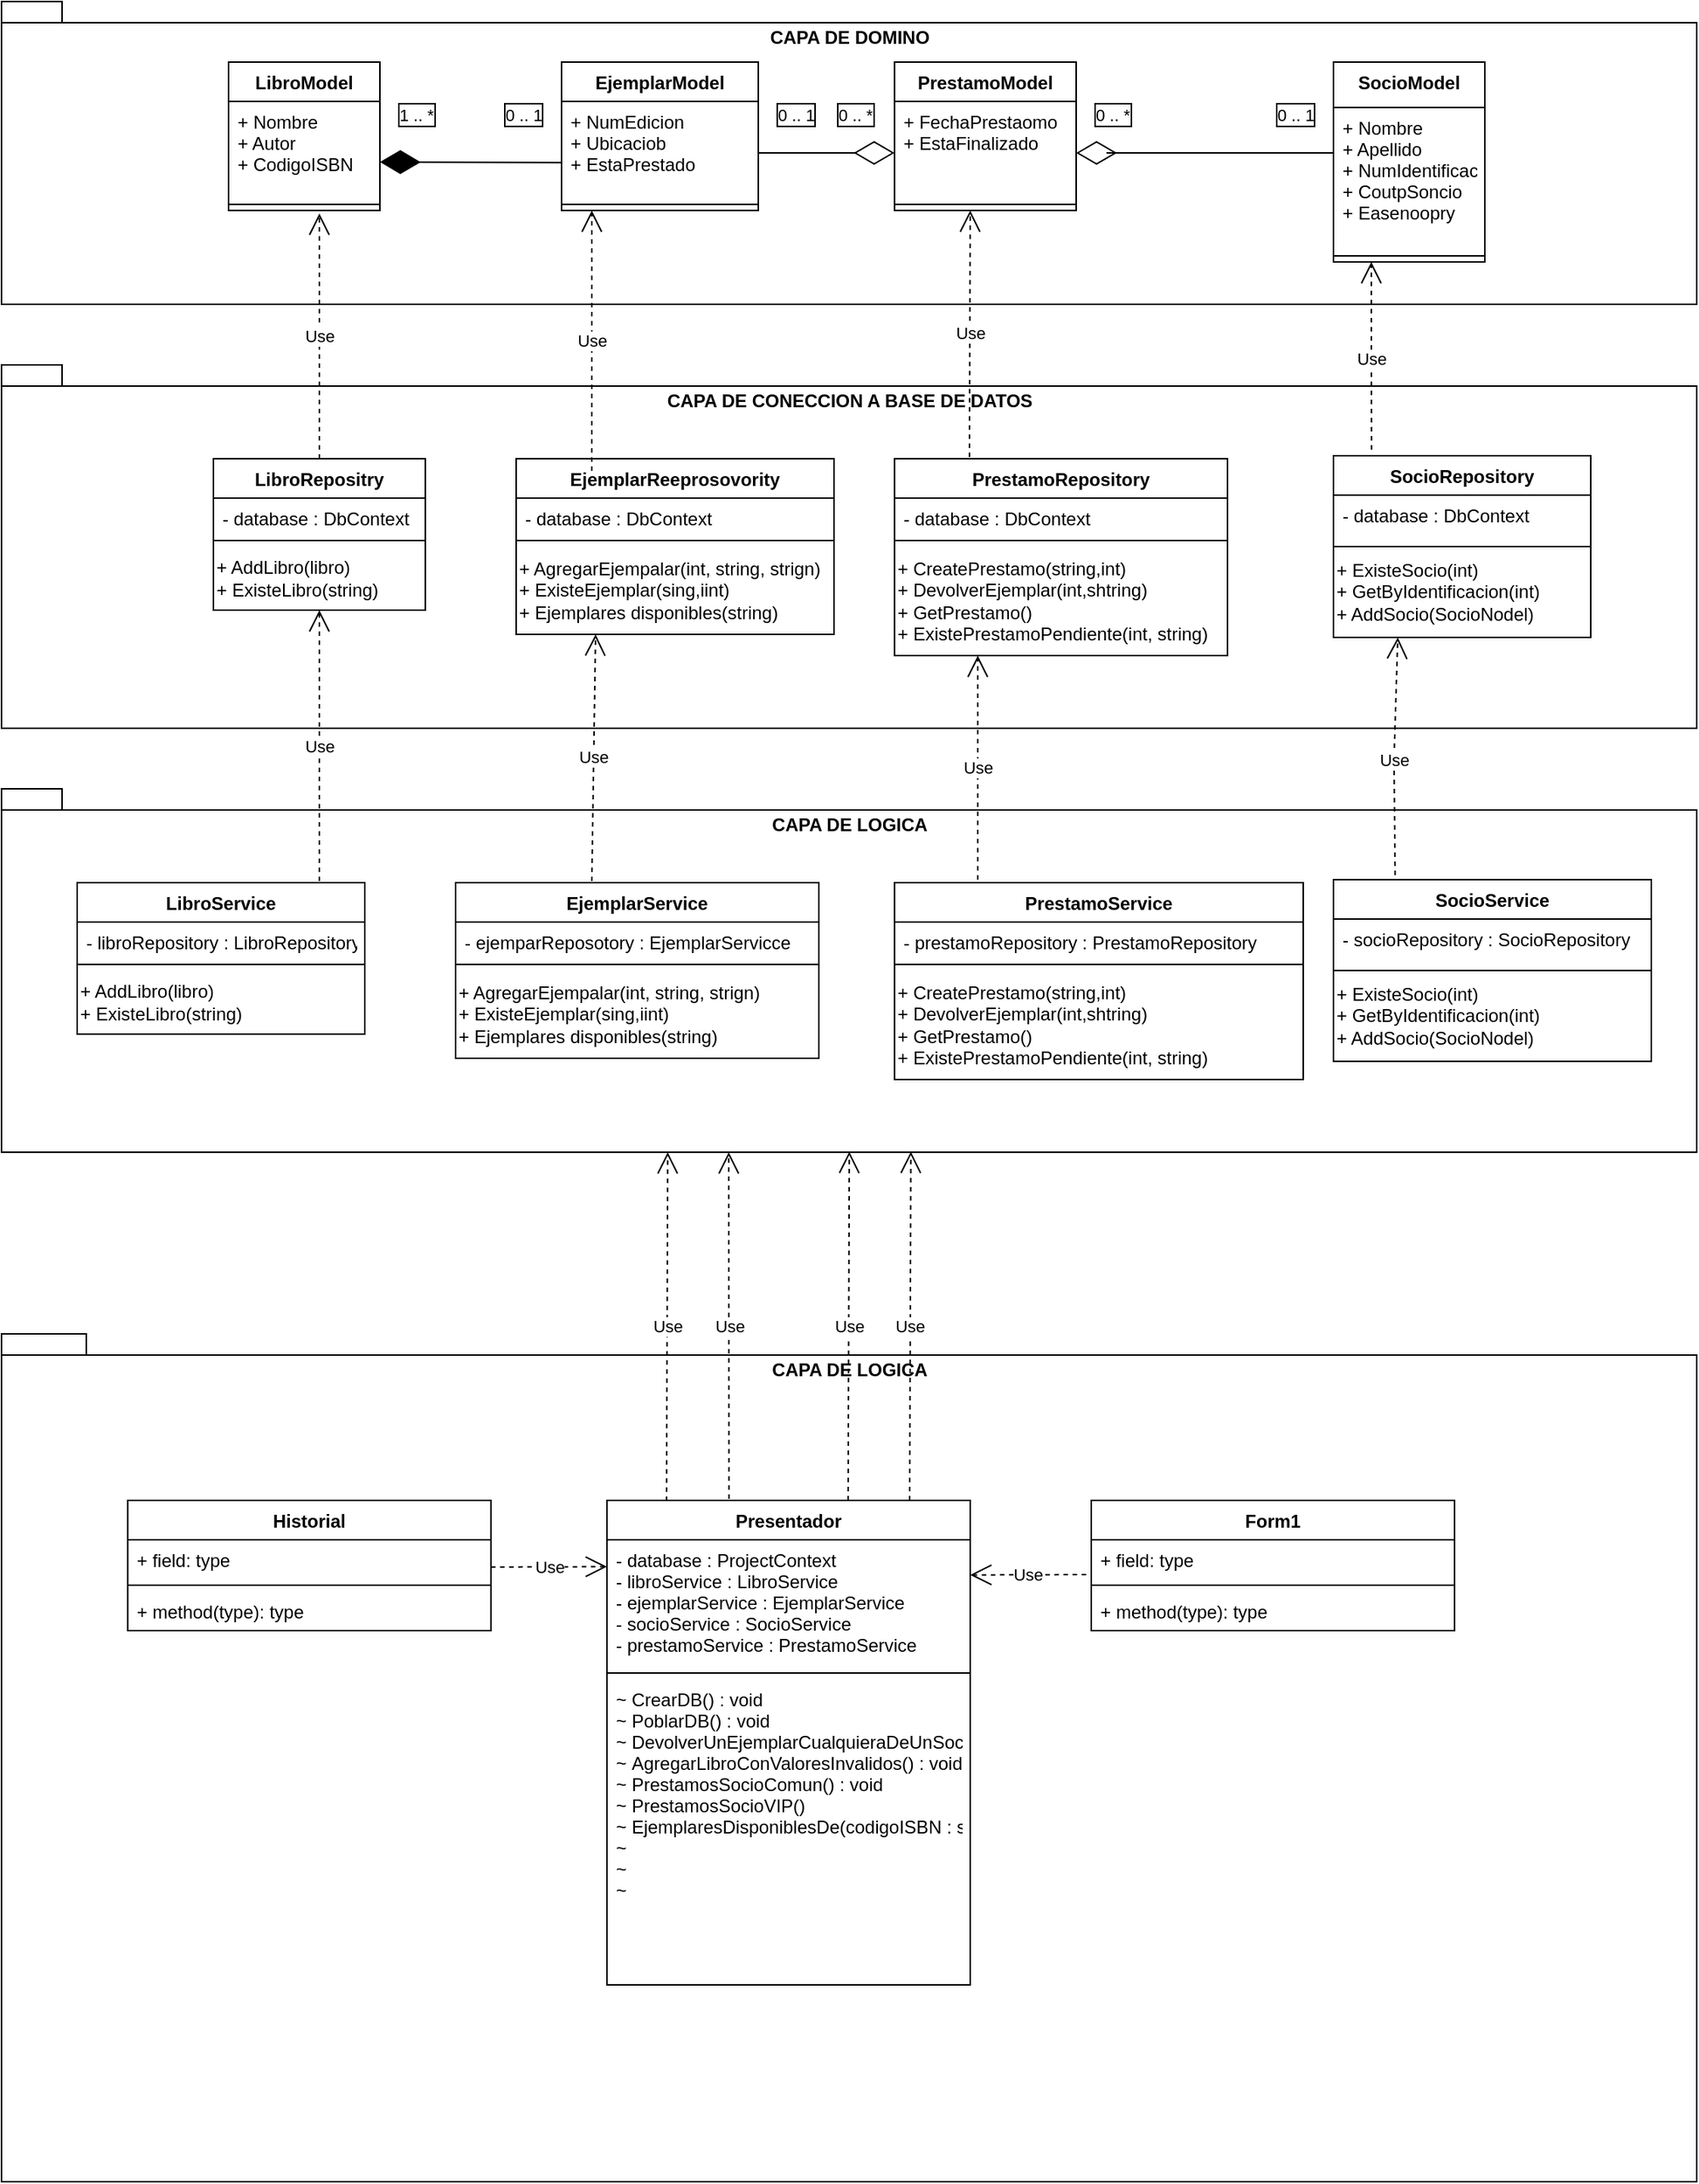<mxfile version="20.1.1" type="github"><diagram id="4MBhD8-7CLioCw5Sy-SI" name="Page-1"><mxGraphModel dx="1870" dy="675" grid="1" gridSize="10" guides="1" tooltips="1" connect="1" arrows="1" fold="1" page="1" pageScale="1" pageWidth="827" pageHeight="1169" math="0" shadow="0"><root><mxCell id="0"/><mxCell id="1" parent="0"/><mxCell id="2FC1ufxekYEBjPLhtF5f-108" value="CAPA DE LOGICA" style="shape=folder;fontStyle=1;spacingTop=10;tabWidth=40;tabHeight=14;tabPosition=left;html=1;strokeColor=default;fillColor=default;verticalAlign=top;" vertex="1" parent="1"><mxGeometry x="-520" y="920" width="1120" height="560" as="geometry"/></mxCell><mxCell id="2FC1ufxekYEBjPLhtF5f-78" value="CAPA DE CONECCION A BASE DE DATOS" style="shape=folder;fontStyle=1;spacingTop=10;tabWidth=40;tabHeight=14;tabPosition=left;html=1;strokeColor=default;fillColor=default;verticalAlign=top;" vertex="1" parent="1"><mxGeometry x="-520" y="280" width="1120" height="240" as="geometry"/></mxCell><mxCell id="2FC1ufxekYEBjPLhtF5f-77" value="CAPA DE DOMINO" style="shape=folder;fontStyle=1;spacingTop=10;tabWidth=40;tabHeight=14;tabPosition=left;html=1;strokeColor=default;fillColor=default;verticalAlign=top;" vertex="1" parent="1"><mxGeometry x="-520" y="40" width="1120" height="200" as="geometry"/></mxCell><mxCell id="2FC1ufxekYEBjPLhtF5f-76" value="CAPA DE LOGICA" style="shape=folder;fontStyle=1;spacingTop=10;tabWidth=40;tabHeight=14;tabPosition=left;html=1;strokeColor=default;fillColor=default;verticalAlign=top;" vertex="1" parent="1"><mxGeometry x="-520" y="560" width="1120" height="240" as="geometry"/></mxCell><mxCell id="8GDeiO6cNgvrfYdbUPF--6" value="LibroModel" style="swimlane;fontStyle=1;align=center;verticalAlign=top;childLayout=stackLayout;horizontal=1;startSize=26;horizontalStack=0;resizeParent=1;resizeParentMax=0;resizeLast=0;collapsible=1;marginBottom=0;" parent="1" vertex="1"><mxGeometry x="-370" y="80" width="100" height="98" as="geometry"/></mxCell><mxCell id="8GDeiO6cNgvrfYdbUPF--7" value="+ Nombre&#10;+ Autor&#10;+ CodigoISBN&#10;&#10;" style="text;strokeColor=none;fillColor=none;align=left;verticalAlign=top;spacingLeft=4;spacingRight=4;overflow=hidden;rotatable=0;points=[[0,0.5],[1,0.5]];portConstraint=eastwest;" parent="8GDeiO6cNgvrfYdbUPF--6" vertex="1"><mxGeometry y="26" width="100" height="64" as="geometry"/></mxCell><mxCell id="8GDeiO6cNgvrfYdbUPF--8" value="" style="line;strokeWidth=1;fillColor=none;align=left;verticalAlign=middle;spacingTop=-1;spacingLeft=3;spacingRight=3;rotatable=0;labelPosition=right;points=[];portConstraint=eastwest;" parent="8GDeiO6cNgvrfYdbUPF--6" vertex="1"><mxGeometry y="90" width="100" height="8" as="geometry"/></mxCell><mxCell id="7EzZ68nywVVAHR82G-X7-1" value="EjemplarModel" style="swimlane;fontStyle=1;align=center;verticalAlign=top;childLayout=stackLayout;horizontal=1;startSize=26;horizontalStack=0;resizeParent=1;resizeParentMax=0;resizeLast=0;collapsible=1;marginBottom=0;" parent="1" vertex="1"><mxGeometry x="-150" y="80" width="130" height="98" as="geometry"><mxRectangle x="280" y="40" width="130" height="30" as="alternateBounds"/></mxGeometry></mxCell><mxCell id="7EzZ68nywVVAHR82G-X7-2" value="+ NumEdicion&#10;+ Ubicaciob&#10;+ EstaPrestado" style="text;strokeColor=none;fillColor=none;align=left;verticalAlign=top;spacingLeft=4;spacingRight=4;overflow=hidden;rotatable=0;points=[[0,0.5],[1,0.5]];portConstraint=eastwest;" parent="7EzZ68nywVVAHR82G-X7-1" vertex="1"><mxGeometry y="26" width="130" height="64" as="geometry"/></mxCell><mxCell id="7EzZ68nywVVAHR82G-X7-3" value="" style="line;strokeWidth=1;fillColor=none;align=left;verticalAlign=middle;spacingTop=-1;spacingLeft=3;spacingRight=3;rotatable=0;labelPosition=right;points=[];portConstraint=eastwest;" parent="7EzZ68nywVVAHR82G-X7-1" vertex="1"><mxGeometry y="90" width="130" height="8" as="geometry"/></mxCell><mxCell id="2FC1ufxekYEBjPLhtF5f-1" value="PrestamoModel" style="swimlane;fontStyle=1;align=center;verticalAlign=top;childLayout=stackLayout;horizontal=1;startSize=26;horizontalStack=0;resizeParent=1;resizeParentMax=0;resizeLast=0;collapsible=1;marginBottom=0;" vertex="1" parent="1"><mxGeometry x="70" y="80" width="120" height="98" as="geometry"/></mxCell><mxCell id="2FC1ufxekYEBjPLhtF5f-2" value="+ FechaPrestaomo&#10;+ EstaFinalizado" style="text;strokeColor=none;fillColor=none;align=left;verticalAlign=top;spacingLeft=4;spacingRight=4;overflow=hidden;rotatable=0;points=[[0,0.5],[1,0.5]];portConstraint=eastwest;" vertex="1" parent="2FC1ufxekYEBjPLhtF5f-1"><mxGeometry y="26" width="120" height="64" as="geometry"/></mxCell><mxCell id="2FC1ufxekYEBjPLhtF5f-3" value="" style="line;strokeWidth=1;fillColor=none;align=left;verticalAlign=middle;spacingTop=-1;spacingLeft=3;spacingRight=3;rotatable=0;labelPosition=right;points=[];portConstraint=eastwest;" vertex="1" parent="2FC1ufxekYEBjPLhtF5f-1"><mxGeometry y="90" width="120" height="8" as="geometry"/></mxCell><mxCell id="2FC1ufxekYEBjPLhtF5f-5" value="SocioModel" style="swimlane;fontStyle=1;align=center;verticalAlign=top;childLayout=stackLayout;horizontal=1;startSize=30;horizontalStack=0;resizeParent=1;resizeParentMax=0;resizeLast=0;collapsible=1;marginBottom=0;" vertex="1" parent="1"><mxGeometry x="360" y="80" width="100" height="132" as="geometry"/></mxCell><mxCell id="2FC1ufxekYEBjPLhtF5f-6" value="+ Nombre&#10;+ Apellido&#10;+ NumIdentificacion&#10;+ CoutpSoncio&#10;+ Easenoopry" style="text;strokeColor=none;fillColor=none;align=left;verticalAlign=top;spacingLeft=4;spacingRight=4;overflow=hidden;rotatable=0;points=[[0,0.5],[1,0.5]];portConstraint=eastwest;" vertex="1" parent="2FC1ufxekYEBjPLhtF5f-5"><mxGeometry y="30" width="100" height="94" as="geometry"/></mxCell><mxCell id="2FC1ufxekYEBjPLhtF5f-7" value="" style="line;strokeWidth=1;fillColor=none;align=left;verticalAlign=middle;spacingTop=-1;spacingLeft=3;spacingRight=3;rotatable=0;labelPosition=right;points=[];portConstraint=eastwest;" vertex="1" parent="2FC1ufxekYEBjPLhtF5f-5"><mxGeometry y="124" width="100" height="8" as="geometry"/></mxCell><mxCell id="2FC1ufxekYEBjPLhtF5f-12" value="EjemplarReeprosovority" style="swimlane;fontStyle=1;align=center;verticalAlign=top;childLayout=stackLayout;horizontal=1;startSize=26;horizontalStack=0;resizeParent=1;resizeParentMax=0;resizeLast=0;collapsible=1;marginBottom=0;" vertex="1" parent="1"><mxGeometry x="-180" y="342" width="210" height="116" as="geometry"><mxRectangle x="280" y="40" width="130" height="30" as="alternateBounds"/></mxGeometry></mxCell><mxCell id="2FC1ufxekYEBjPLhtF5f-13" value="- database : DbContext" style="text;strokeColor=none;fillColor=none;align=left;verticalAlign=top;spacingLeft=4;spacingRight=4;overflow=hidden;rotatable=0;points=[[0,0.5],[1,0.5]];portConstraint=eastwest;" vertex="1" parent="2FC1ufxekYEBjPLhtF5f-12"><mxGeometry y="26" width="210" height="24" as="geometry"/></mxCell><mxCell id="2FC1ufxekYEBjPLhtF5f-14" value="" style="line;strokeWidth=1;fillColor=none;align=left;verticalAlign=middle;spacingTop=-1;spacingLeft=3;spacingRight=3;rotatable=0;labelPosition=right;points=[];portConstraint=eastwest;" vertex="1" parent="2FC1ufxekYEBjPLhtF5f-12"><mxGeometry y="50" width="210" height="8" as="geometry"/></mxCell><mxCell id="2FC1ufxekYEBjPLhtF5f-27" value="+ AgregarEjempalar(int, string, strign)&lt;br&gt;+ ExisteEjemplar(sing,iint)&lt;br&gt;+ Ejemplares disponibles(string)" style="text;html=1;strokeColor=none;fillColor=none;align=left;verticalAlign=middle;whiteSpace=wrap;rounded=0;" vertex="1" parent="2FC1ufxekYEBjPLhtF5f-12"><mxGeometry y="58" width="210" height="58" as="geometry"/></mxCell><mxCell id="2FC1ufxekYEBjPLhtF5f-15" value="PrestamoRepository" style="swimlane;fontStyle=1;align=center;verticalAlign=top;childLayout=stackLayout;horizontal=1;startSize=26;horizontalStack=0;resizeParent=1;resizeParentMax=0;resizeLast=0;collapsible=1;marginBottom=0;" vertex="1" parent="1"><mxGeometry x="70" y="342" width="220" height="130" as="geometry"/></mxCell><mxCell id="2FC1ufxekYEBjPLhtF5f-16" value="- database : DbContext" style="text;strokeColor=none;fillColor=none;align=left;verticalAlign=top;spacingLeft=4;spacingRight=4;overflow=hidden;rotatable=0;points=[[0,0.5],[1,0.5]];portConstraint=eastwest;" vertex="1" parent="2FC1ufxekYEBjPLhtF5f-15"><mxGeometry y="26" width="220" height="24" as="geometry"/></mxCell><mxCell id="2FC1ufxekYEBjPLhtF5f-17" value="" style="line;strokeWidth=1;fillColor=none;align=left;verticalAlign=middle;spacingTop=-1;spacingLeft=3;spacingRight=3;rotatable=0;labelPosition=right;points=[];portConstraint=eastwest;" vertex="1" parent="2FC1ufxekYEBjPLhtF5f-15"><mxGeometry y="50" width="220" height="8" as="geometry"/></mxCell><mxCell id="2FC1ufxekYEBjPLhtF5f-28" value="+ CreatePrestamo(string,int)&lt;br&gt;+ DevolverEjemplar(int,shtring)&lt;br&gt;+ GetPrestamo()&lt;br&gt;&lt;div style=&quot;&quot;&gt;&lt;span style=&quot;background-color: initial;&quot;&gt;+ ExistePrestamoPendiente(int, string)&lt;/span&gt;&lt;/div&gt;" style="text;html=1;strokeColor=none;fillColor=none;align=left;verticalAlign=middle;whiteSpace=wrap;rounded=0;" vertex="1" parent="2FC1ufxekYEBjPLhtF5f-15"><mxGeometry y="58" width="220" height="72" as="geometry"/></mxCell><mxCell id="2FC1ufxekYEBjPLhtF5f-18" value="SocioRepository" style="swimlane;fontStyle=1;align=center;verticalAlign=top;childLayout=stackLayout;horizontal=1;startSize=26;horizontalStack=0;resizeParent=1;resizeParentMax=0;resizeLast=0;collapsible=1;marginBottom=0;" vertex="1" parent="1"><mxGeometry x="360" y="340" width="170" height="120" as="geometry"/></mxCell><mxCell id="2FC1ufxekYEBjPLhtF5f-19" value="- database : DbContext" style="text;strokeColor=none;fillColor=none;align=left;verticalAlign=top;spacingLeft=4;spacingRight=4;overflow=hidden;rotatable=0;points=[[0,0.5],[1,0.5]];portConstraint=eastwest;" vertex="1" parent="2FC1ufxekYEBjPLhtF5f-18"><mxGeometry y="26" width="170" height="34" as="geometry"/></mxCell><mxCell id="2FC1ufxekYEBjPLhtF5f-30" value="+ ExisteSocio(int)&lt;br&gt;+ GetByIdentificacion(int)&lt;br&gt;+ AddSocio(SocioNodel)" style="text;html=1;strokeColor=default;fillColor=default;align=left;verticalAlign=middle;whiteSpace=wrap;rounded=0;" vertex="1" parent="2FC1ufxekYEBjPLhtF5f-18"><mxGeometry y="60" width="170" height="60" as="geometry"/></mxCell><mxCell id="2FC1ufxekYEBjPLhtF5f-22" value="LibroRepositry" style="swimlane;fontStyle=1;align=center;verticalAlign=top;childLayout=stackLayout;horizontal=1;startSize=26;horizontalStack=0;resizeParent=1;resizeParentMax=0;resizeLast=0;collapsible=1;marginBottom=0;" vertex="1" parent="1"><mxGeometry x="-380" y="342" width="140" height="100" as="geometry"><mxRectangle x="280" y="40" width="130" height="30" as="alternateBounds"/></mxGeometry></mxCell><mxCell id="2FC1ufxekYEBjPLhtF5f-23" value="- database : DbContext" style="text;strokeColor=none;fillColor=none;align=left;verticalAlign=top;spacingLeft=4;spacingRight=4;overflow=hidden;rotatable=0;points=[[0,0.5],[1,0.5]];portConstraint=eastwest;" vertex="1" parent="2FC1ufxekYEBjPLhtF5f-22"><mxGeometry y="26" width="140" height="24" as="geometry"/></mxCell><mxCell id="2FC1ufxekYEBjPLhtF5f-24" value="" style="line;strokeWidth=1;fillColor=none;align=left;verticalAlign=middle;spacingTop=-1;spacingLeft=3;spacingRight=3;rotatable=0;labelPosition=right;points=[];portConstraint=eastwest;" vertex="1" parent="2FC1ufxekYEBjPLhtF5f-22"><mxGeometry y="50" width="140" height="8" as="geometry"/></mxCell><mxCell id="2FC1ufxekYEBjPLhtF5f-25" value="+ AddLibro(libro)&lt;br&gt;+ ExisteLibro(string)" style="text;html=1;strokeColor=none;fillColor=none;align=left;verticalAlign=middle;whiteSpace=wrap;rounded=0;" vertex="1" parent="2FC1ufxekYEBjPLhtF5f-22"><mxGeometry y="58" width="140" height="42" as="geometry"/></mxCell><mxCell id="2FC1ufxekYEBjPLhtF5f-31" value="Use" style="endArrow=open;endSize=12;dashed=1;html=1;rounded=0;entryX=0.25;entryY=1;entryDx=0;entryDy=0;exitX=0.148;exitY=-0.033;exitDx=0;exitDy=0;exitPerimeter=0;" edge="1" parent="1" source="2FC1ufxekYEBjPLhtF5f-18" target="2FC1ufxekYEBjPLhtF5f-5"><mxGeometry x="-0.015" width="160" relative="1" as="geometry"><mxPoint x="520" y="278" as="sourcePoint"/><mxPoint x="520" y="140" as="targetPoint"/><Array as="points"><mxPoint x="385" y="260"/></Array><mxPoint y="1" as="offset"/></mxGeometry></mxCell><mxCell id="2FC1ufxekYEBjPLhtF5f-32" value="Use" style="endArrow=open;endSize=12;dashed=1;html=1;rounded=0;" edge="1" parent="1" source="2FC1ufxekYEBjPLhtF5f-22"><mxGeometry width="160" relative="1" as="geometry"><mxPoint x="-320" y="240" as="sourcePoint"/><mxPoint x="-310" y="180" as="targetPoint"/></mxGeometry></mxCell><mxCell id="2FC1ufxekYEBjPLhtF5f-33" value="Use" style="endArrow=open;endSize=12;dashed=1;html=1;rounded=0;exitX=0.238;exitY=0.069;exitDx=0;exitDy=0;exitPerimeter=0;" edge="1" parent="1" source="2FC1ufxekYEBjPLhtF5f-12"><mxGeometry width="160" relative="1" as="geometry"><mxPoint x="-120" y="300" as="sourcePoint"/><mxPoint x="-130" y="178" as="targetPoint"/><Array as="points"/></mxGeometry></mxCell><mxCell id="2FC1ufxekYEBjPLhtF5f-34" value="Use" style="endArrow=open;endSize=12;dashed=1;html=1;rounded=0;entryX=0.5;entryY=1;entryDx=0;entryDy=0;exitX=0.225;exitY=-0.009;exitDx=0;exitDy=0;exitPerimeter=0;" edge="1" parent="1" source="2FC1ufxekYEBjPLhtF5f-15"><mxGeometry width="160" relative="1" as="geometry"><mxPoint x="126.711" y="280.0" as="sourcePoint"/><mxPoint x="120" y="178" as="targetPoint"/></mxGeometry></mxCell><mxCell id="2FC1ufxekYEBjPLhtF5f-35" value="" style="endArrow=diamondThin;endFill=0;endSize=24;html=1;rounded=0;" edge="1" parent="1"><mxGeometry width="160" relative="1" as="geometry"><mxPoint x="-20" y="140" as="sourcePoint"/><mxPoint x="70" y="140" as="targetPoint"/></mxGeometry></mxCell><mxCell id="2FC1ufxekYEBjPLhtF5f-37" value="" style="endArrow=diamondThin;endFill=1;endSize=24;html=1;rounded=0;exitX=0.002;exitY=0.63;exitDx=0;exitDy=0;exitPerimeter=0;" edge="1" parent="1" source="7EzZ68nywVVAHR82G-X7-2"><mxGeometry width="160" relative="1" as="geometry"><mxPoint x="-150" y="145.58" as="sourcePoint"/><mxPoint x="-270" y="146" as="targetPoint"/></mxGeometry></mxCell><object label="" asdasd="" id="2FC1ufxekYEBjPLhtF5f-39"><mxCell style="endArrow=diamondThin;endFill=0;endSize=24;html=1;rounded=0;" edge="1" parent="1"><mxGeometry x="0.647" y="-20" width="160" relative="1" as="geometry"><mxPoint x="360" y="140" as="sourcePoint"/><mxPoint x="190" y="140" as="targetPoint"/><Array as="points"><mxPoint x="210" y="140"/></Array><mxPoint as="offset"/></mxGeometry></mxCell></object><mxCell id="2FC1ufxekYEBjPLhtF5f-41" value="&lt;span style=&quot;color: rgb(0, 0, 0); font-family: Helvetica; font-size: 11px; font-style: normal; font-variant-ligatures: normal; font-variant-caps: normal; font-weight: 400; letter-spacing: normal; orphans: 2; text-align: center; text-indent: 0px; text-transform: none; widows: 2; word-spacing: 0px; -webkit-text-stroke-width: 0px; background-color: rgb(255, 255, 255); text-decoration-thickness: initial; text-decoration-style: initial; text-decoration-color: initial; float: none; display: inline !important;&quot;&gt;0 .. *&lt;/span&gt;" style="text;whiteSpace=wrap;html=1;labelBorderColor=default;" vertex="1" parent="1"><mxGeometry x="30" y="100" width="30" height="30" as="geometry"/></mxCell><mxCell id="2FC1ufxekYEBjPLhtF5f-43" value="&lt;span style=&quot;color: rgb(0, 0, 0); font-family: Helvetica; font-size: 11px; font-style: normal; font-variant-ligatures: normal; font-variant-caps: normal; font-weight: 400; letter-spacing: normal; orphans: 2; text-align: center; text-indent: 0px; text-transform: none; widows: 2; word-spacing: 0px; -webkit-text-stroke-width: 0px; background-color: rgb(255, 255, 255); text-decoration-thickness: initial; text-decoration-style: initial; text-decoration-color: initial; float: none; display: inline !important;&quot;&gt;0 .. *&lt;/span&gt;" style="text;whiteSpace=wrap;html=1;labelBorderColor=default;" vertex="1" parent="1"><mxGeometry x="200" y="100" width="30" height="30" as="geometry"/></mxCell><mxCell id="2FC1ufxekYEBjPLhtF5f-48" value="EjemplarService" style="swimlane;fontStyle=1;align=center;verticalAlign=top;childLayout=stackLayout;horizontal=1;startSize=26;horizontalStack=0;resizeParent=1;resizeParentMax=0;resizeLast=0;collapsible=1;marginBottom=0;" vertex="1" parent="1"><mxGeometry x="-220" y="622" width="240" height="116" as="geometry"><mxRectangle x="280" y="40" width="130" height="30" as="alternateBounds"/></mxGeometry></mxCell><mxCell id="2FC1ufxekYEBjPLhtF5f-49" value="- ejemparReposotory : EjemplarServicce" style="text;strokeColor=none;fillColor=none;align=left;verticalAlign=top;spacingLeft=4;spacingRight=4;overflow=hidden;rotatable=0;points=[[0,0.5],[1,0.5]];portConstraint=eastwest;" vertex="1" parent="2FC1ufxekYEBjPLhtF5f-48"><mxGeometry y="26" width="240" height="24" as="geometry"/></mxCell><mxCell id="2FC1ufxekYEBjPLhtF5f-50" value="" style="line;strokeWidth=1;fillColor=none;align=left;verticalAlign=middle;spacingTop=-1;spacingLeft=3;spacingRight=3;rotatable=0;labelPosition=right;points=[];portConstraint=eastwest;" vertex="1" parent="2FC1ufxekYEBjPLhtF5f-48"><mxGeometry y="50" width="240" height="8" as="geometry"/></mxCell><mxCell id="2FC1ufxekYEBjPLhtF5f-51" value="+ AgregarEjempalar(int, string, strign)&lt;br&gt;+ ExisteEjemplar(sing,iint)&lt;br&gt;+ Ejemplares disponibles(string)" style="text;html=1;strokeColor=none;fillColor=none;align=left;verticalAlign=middle;whiteSpace=wrap;rounded=0;" vertex="1" parent="2FC1ufxekYEBjPLhtF5f-48"><mxGeometry y="58" width="240" height="58" as="geometry"/></mxCell><mxCell id="2FC1ufxekYEBjPLhtF5f-52" value="PrestamoService" style="swimlane;fontStyle=1;align=center;verticalAlign=top;childLayout=stackLayout;horizontal=1;startSize=26;horizontalStack=0;resizeParent=1;resizeParentMax=0;resizeLast=0;collapsible=1;marginBottom=0;" vertex="1" parent="1"><mxGeometry x="70" y="622" width="270" height="130" as="geometry"/></mxCell><mxCell id="2FC1ufxekYEBjPLhtF5f-53" value="- prestamoRepository : PrestamoRepository" style="text;strokeColor=none;fillColor=none;align=left;verticalAlign=top;spacingLeft=4;spacingRight=4;overflow=hidden;rotatable=0;points=[[0,0.5],[1,0.5]];portConstraint=eastwest;" vertex="1" parent="2FC1ufxekYEBjPLhtF5f-52"><mxGeometry y="26" width="270" height="24" as="geometry"/></mxCell><mxCell id="2FC1ufxekYEBjPLhtF5f-54" value="" style="line;strokeWidth=1;fillColor=none;align=left;verticalAlign=middle;spacingTop=-1;spacingLeft=3;spacingRight=3;rotatable=0;labelPosition=right;points=[];portConstraint=eastwest;" vertex="1" parent="2FC1ufxekYEBjPLhtF5f-52"><mxGeometry y="50" width="270" height="8" as="geometry"/></mxCell><mxCell id="2FC1ufxekYEBjPLhtF5f-55" value="+ CreatePrestamo(string,int)&lt;br&gt;+ DevolverEjemplar(int,shtring)&lt;br&gt;+ GetPrestamo()&lt;br&gt;&lt;div style=&quot;&quot;&gt;&lt;span style=&quot;background-color: initial;&quot;&gt;+ ExistePrestamoPendiente(int, string)&lt;/span&gt;&lt;/div&gt;" style="text;html=1;strokeColor=none;fillColor=none;align=left;verticalAlign=middle;whiteSpace=wrap;rounded=0;" vertex="1" parent="2FC1ufxekYEBjPLhtF5f-52"><mxGeometry y="58" width="270" height="72" as="geometry"/></mxCell><mxCell id="2FC1ufxekYEBjPLhtF5f-56" value="SocioService" style="swimlane;fontStyle=1;align=center;verticalAlign=top;childLayout=stackLayout;horizontal=1;startSize=26;horizontalStack=0;resizeParent=1;resizeParentMax=0;resizeLast=0;collapsible=1;marginBottom=0;" vertex="1" parent="1"><mxGeometry x="360" y="620" width="210" height="120" as="geometry"/></mxCell><mxCell id="2FC1ufxekYEBjPLhtF5f-57" value="- socioRepository : SocioRepository" style="text;strokeColor=none;fillColor=none;align=left;verticalAlign=top;spacingLeft=4;spacingRight=4;overflow=hidden;rotatable=0;points=[[0,0.5],[1,0.5]];portConstraint=eastwest;" vertex="1" parent="2FC1ufxekYEBjPLhtF5f-56"><mxGeometry y="26" width="210" height="34" as="geometry"/></mxCell><mxCell id="2FC1ufxekYEBjPLhtF5f-58" value="+ ExisteSocio(int)&lt;br&gt;+ GetByIdentificacion(int)&lt;br&gt;+ AddSocio(SocioNodel)" style="text;html=1;strokeColor=default;fillColor=default;align=left;verticalAlign=middle;whiteSpace=wrap;rounded=0;" vertex="1" parent="2FC1ufxekYEBjPLhtF5f-56"><mxGeometry y="60" width="210" height="60" as="geometry"/></mxCell><mxCell id="2FC1ufxekYEBjPLhtF5f-59" value="LibroService" style="swimlane;fontStyle=1;align=center;verticalAlign=top;childLayout=stackLayout;horizontal=1;startSize=26;horizontalStack=0;resizeParent=1;resizeParentMax=0;resizeLast=0;collapsible=1;marginBottom=0;" vertex="1" parent="1"><mxGeometry x="-470" y="622" width="190" height="100" as="geometry"><mxRectangle x="280" y="40" width="130" height="30" as="alternateBounds"/></mxGeometry></mxCell><mxCell id="2FC1ufxekYEBjPLhtF5f-60" value="- libroRepository : LibroRepository" style="text;strokeColor=none;fillColor=none;align=left;verticalAlign=top;spacingLeft=4;spacingRight=4;overflow=hidden;rotatable=0;points=[[0,0.5],[1,0.5]];portConstraint=eastwest;" vertex="1" parent="2FC1ufxekYEBjPLhtF5f-59"><mxGeometry y="26" width="190" height="24" as="geometry"/></mxCell><mxCell id="2FC1ufxekYEBjPLhtF5f-61" value="" style="line;strokeWidth=1;fillColor=none;align=left;verticalAlign=middle;spacingTop=-1;spacingLeft=3;spacingRight=3;rotatable=0;labelPosition=right;points=[];portConstraint=eastwest;" vertex="1" parent="2FC1ufxekYEBjPLhtF5f-59"><mxGeometry y="50" width="190" height="8" as="geometry"/></mxCell><mxCell id="2FC1ufxekYEBjPLhtF5f-62" value="+ AddLibro(libro)&lt;br&gt;+ ExisteLibro(string)" style="text;html=1;strokeColor=none;fillColor=none;align=left;verticalAlign=middle;whiteSpace=wrap;rounded=0;" vertex="1" parent="2FC1ufxekYEBjPLhtF5f-59"><mxGeometry y="58" width="190" height="42" as="geometry"/></mxCell><mxCell id="2FC1ufxekYEBjPLhtF5f-63" value="Presentador" style="swimlane;fontStyle=1;align=center;verticalAlign=top;childLayout=stackLayout;horizontal=1;startSize=26;horizontalStack=0;resizeParent=1;resizeParentMax=0;resizeLast=0;collapsible=1;marginBottom=0;strokeColor=default;fillColor=default;" vertex="1" parent="1"><mxGeometry x="-120" y="1030" width="240" height="320" as="geometry"/></mxCell><mxCell id="2FC1ufxekYEBjPLhtF5f-64" value="- database : ProjectContext&#10;- libroService : LibroService&#10;- ejemplarService : EjemplarService&#10;- socioService : SocioService&#10;- prestamoService : PrestamoService " style="text;strokeColor=none;fillColor=none;align=left;verticalAlign=top;spacingLeft=4;spacingRight=4;overflow=hidden;rotatable=0;points=[[0,0.5],[1,0.5]];portConstraint=eastwest;" vertex="1" parent="2FC1ufxekYEBjPLhtF5f-63"><mxGeometry y="26" width="240" height="84" as="geometry"/></mxCell><mxCell id="2FC1ufxekYEBjPLhtF5f-65" value="" style="line;strokeWidth=1;fillColor=none;align=left;verticalAlign=middle;spacingTop=-1;spacingLeft=3;spacingRight=3;rotatable=0;labelPosition=right;points=[];portConstraint=eastwest;" vertex="1" parent="2FC1ufxekYEBjPLhtF5f-63"><mxGeometry y="110" width="240" height="8" as="geometry"/></mxCell><mxCell id="2FC1ufxekYEBjPLhtF5f-66" value="~ CrearDB() : void&#10;~ PoblarDB() : void&#10;~ DevolverUnEjemplarCualquieraDeUnSocioCualquiera() : void&#10;~ AgregarLibroConValoresInvalidos() : void &#10;~ PrestamosSocioComun() : void&#10;~ PrestamosSocioVIP()&#10;~ EjemplaresDisponiblesDe(codigoISBN : string) : List&lt;Ejemplar DTO&gt;&#10;~ &#10;~ &#10;~ " style="text;strokeColor=none;fillColor=none;align=left;verticalAlign=top;spacingLeft=4;spacingRight=4;overflow=hidden;rotatable=0;points=[[0,0.5],[1,0.5]];portConstraint=eastwest;" vertex="1" parent="2FC1ufxekYEBjPLhtF5f-63"><mxGeometry y="118" width="240" height="202" as="geometry"/></mxCell><mxCell id="2FC1ufxekYEBjPLhtF5f-79" value="Use" style="endArrow=open;endSize=12;dashed=1;html=1;rounded=0;exitX=0.194;exitY=-0.025;exitDx=0;exitDy=0;exitPerimeter=0;entryX=0.25;entryY=1;entryDx=0;entryDy=0;" edge="1" parent="1" source="2FC1ufxekYEBjPLhtF5f-56" target="2FC1ufxekYEBjPLhtF5f-30"><mxGeometry x="-0.015" width="160" relative="1" as="geometry"><mxPoint x="385.16" y="616.04" as="sourcePoint"/><mxPoint x="385" y="460" as="targetPoint"/><Array as="points"><mxPoint x="400" y="540"/></Array><mxPoint y="1" as="offset"/></mxGeometry></mxCell><mxCell id="2FC1ufxekYEBjPLhtF5f-80" value="Use" style="endArrow=open;endSize=12;dashed=1;html=1;rounded=0;entryX=0.5;entryY=1;entryDx=0;entryDy=0;exitX=0.842;exitY=-0.01;exitDx=0;exitDy=0;exitPerimeter=0;" edge="1" parent="1" source="2FC1ufxekYEBjPLhtF5f-59" target="2FC1ufxekYEBjPLhtF5f-25"><mxGeometry width="160" relative="1" as="geometry"><mxPoint x="-310" y="622" as="sourcePoint"/><mxPoint x="-310" y="460" as="targetPoint"/></mxGeometry></mxCell><mxCell id="2FC1ufxekYEBjPLhtF5f-81" value="Use" style="endArrow=open;endSize=12;dashed=1;html=1;rounded=0;exitX=0.375;exitY=-0.009;exitDx=0;exitDy=0;exitPerimeter=0;entryX=0.25;entryY=1;entryDx=0;entryDy=0;" edge="1" parent="1" source="2FC1ufxekYEBjPLhtF5f-48" target="2FC1ufxekYEBjPLhtF5f-27"><mxGeometry width="160" relative="1" as="geometry"><mxPoint x="-130" y="590" as="sourcePoint"/><mxPoint x="-130" y="458" as="targetPoint"/><Array as="points"/></mxGeometry></mxCell><mxCell id="2FC1ufxekYEBjPLhtF5f-82" value="Use" style="endArrow=open;endSize=12;dashed=1;html=1;rounded=0;entryX=0.25;entryY=1;entryDx=0;entryDy=0;" edge="1" parent="1" target="2FC1ufxekYEBjPLhtF5f-28"><mxGeometry width="160" relative="1" as="geometry"><mxPoint x="125" y="620" as="sourcePoint"/><mxPoint x="120" y="480" as="targetPoint"/></mxGeometry></mxCell><mxCell id="2FC1ufxekYEBjPLhtF5f-83" value="Historial" style="swimlane;fontStyle=1;align=center;verticalAlign=top;childLayout=stackLayout;horizontal=1;startSize=26;horizontalStack=0;resizeParent=1;resizeParentMax=0;resizeLast=0;collapsible=1;marginBottom=0;strokeColor=default;fillColor=default;" vertex="1" parent="1"><mxGeometry x="-436.64" y="1030" width="240" height="86" as="geometry"/></mxCell><mxCell id="2FC1ufxekYEBjPLhtF5f-84" value="+ field: type" style="text;strokeColor=none;fillColor=none;align=left;verticalAlign=top;spacingLeft=4;spacingRight=4;overflow=hidden;rotatable=0;points=[[0,0.5],[1,0.5]];portConstraint=eastwest;" vertex="1" parent="2FC1ufxekYEBjPLhtF5f-83"><mxGeometry y="26" width="240" height="26" as="geometry"/></mxCell><mxCell id="2FC1ufxekYEBjPLhtF5f-85" value="" style="line;strokeWidth=1;fillColor=none;align=left;verticalAlign=middle;spacingTop=-1;spacingLeft=3;spacingRight=3;rotatable=0;labelPosition=right;points=[];portConstraint=eastwest;" vertex="1" parent="2FC1ufxekYEBjPLhtF5f-83"><mxGeometry y="52" width="240" height="8" as="geometry"/></mxCell><mxCell id="2FC1ufxekYEBjPLhtF5f-86" value="+ method(type): type" style="text;strokeColor=none;fillColor=none;align=left;verticalAlign=top;spacingLeft=4;spacingRight=4;overflow=hidden;rotatable=0;points=[[0,0.5],[1,0.5]];portConstraint=eastwest;" vertex="1" parent="2FC1ufxekYEBjPLhtF5f-83"><mxGeometry y="60" width="240" height="26" as="geometry"/></mxCell><mxCell id="2FC1ufxekYEBjPLhtF5f-91" value="Form1" style="swimlane;fontStyle=1;align=center;verticalAlign=top;childLayout=stackLayout;horizontal=1;startSize=26;horizontalStack=0;resizeParent=1;resizeParentMax=0;resizeLast=0;collapsible=1;marginBottom=0;strokeColor=default;fillColor=default;" vertex="1" parent="1"><mxGeometry x="200" y="1030" width="240" height="86" as="geometry"/></mxCell><mxCell id="2FC1ufxekYEBjPLhtF5f-92" value="+ field: type" style="text;strokeColor=none;fillColor=none;align=left;verticalAlign=top;spacingLeft=4;spacingRight=4;overflow=hidden;rotatable=0;points=[[0,0.5],[1,0.5]];portConstraint=eastwest;" vertex="1" parent="2FC1ufxekYEBjPLhtF5f-91"><mxGeometry y="26" width="240" height="26" as="geometry"/></mxCell><mxCell id="2FC1ufxekYEBjPLhtF5f-93" value="" style="line;strokeWidth=1;fillColor=none;align=left;verticalAlign=middle;spacingTop=-1;spacingLeft=3;spacingRight=3;rotatable=0;labelPosition=right;points=[];portConstraint=eastwest;" vertex="1" parent="2FC1ufxekYEBjPLhtF5f-91"><mxGeometry y="52" width="240" height="8" as="geometry"/></mxCell><mxCell id="2FC1ufxekYEBjPLhtF5f-94" value="+ method(type): type" style="text;strokeColor=none;fillColor=none;align=left;verticalAlign=top;spacingLeft=4;spacingRight=4;overflow=hidden;rotatable=0;points=[[0,0.5],[1,0.5]];portConstraint=eastwest;" vertex="1" parent="2FC1ufxekYEBjPLhtF5f-91"><mxGeometry y="60" width="240" height="26" as="geometry"/></mxCell><mxCell id="2FC1ufxekYEBjPLhtF5f-95" value="Use" style="endArrow=open;endSize=12;dashed=1;html=1;rounded=0;entryX=-0.014;entryY=0.078;entryDx=0;entryDy=0;entryPerimeter=0;" edge="1" parent="1"><mxGeometry width="160" relative="1" as="geometry"><mxPoint x="-196.64" y="1074" as="sourcePoint"/><mxPoint x="-120.0" y="1073.756" as="targetPoint"/></mxGeometry></mxCell><mxCell id="2FC1ufxekYEBjPLhtF5f-96" value="Use" style="endArrow=open;endSize=12;dashed=1;html=1;rounded=0;entryX=-0.014;entryY=0.078;entryDx=0;entryDy=0;entryPerimeter=0;" edge="1" parent="1"><mxGeometry width="160" relative="1" as="geometry"><mxPoint x="196.64" y="1078.996" as="sourcePoint"/><mxPoint x="120" y="1079.24" as="targetPoint"/></mxGeometry></mxCell><mxCell id="2FC1ufxekYEBjPLhtF5f-99" value="Use" style="endArrow=open;endSize=12;dashed=1;html=1;rounded=0;entryX=0.393;entryY=1;entryDx=0;entryDy=0;entryPerimeter=0;exitX=0.164;exitY=0.001;exitDx=0;exitDy=0;exitPerimeter=0;" edge="1" parent="1" source="2FC1ufxekYEBjPLhtF5f-63" target="2FC1ufxekYEBjPLhtF5f-76"><mxGeometry width="160" relative="1" as="geometry"><mxPoint x="-210" y="920" as="sourcePoint"/><mxPoint x="-50" y="920" as="targetPoint"/></mxGeometry></mxCell><mxCell id="2FC1ufxekYEBjPLhtF5f-101" value="Use" style="endArrow=open;endSize=12;dashed=1;html=1;rounded=0;exitX=0.336;exitY=-0.003;exitDx=0;exitDy=0;exitPerimeter=0;entryX=0.429;entryY=1;entryDx=0;entryDy=0;entryPerimeter=0;" edge="1" parent="1" source="2FC1ufxekYEBjPLhtF5f-63" target="2FC1ufxekYEBjPLhtF5f-76"><mxGeometry width="160" relative="1" as="geometry"><mxPoint y="1010" as="sourcePoint"/><mxPoint x="-20" y="820" as="targetPoint"/></mxGeometry></mxCell><mxCell id="2FC1ufxekYEBjPLhtF5f-102" value="Use" style="endArrow=open;endSize=12;dashed=1;html=1;rounded=0;entryX=0.393;entryY=1;entryDx=0;entryDy=0;entryPerimeter=0;exitX=0.164;exitY=0.001;exitDx=0;exitDy=0;exitPerimeter=0;" edge="1" parent="1"><mxGeometry width="160" relative="1" as="geometry"><mxPoint x="39.33" y="1030" as="sourcePoint"/><mxPoint x="40.13" y="799.68" as="targetPoint"/></mxGeometry></mxCell><mxCell id="2FC1ufxekYEBjPLhtF5f-103" value="Use" style="endArrow=open;endSize=12;dashed=1;html=1;rounded=0;entryX=0.393;entryY=1;entryDx=0;entryDy=0;entryPerimeter=0;exitX=0.164;exitY=0.001;exitDx=0;exitDy=0;exitPerimeter=0;" edge="1" parent="1"><mxGeometry width="160" relative="1" as="geometry"><mxPoint x="80.0" y="1030" as="sourcePoint"/><mxPoint x="80.8" y="799.68" as="targetPoint"/></mxGeometry></mxCell><mxCell id="2FC1ufxekYEBjPLhtF5f-104" value="&lt;span style=&quot;color: rgb(0, 0, 0); font-family: Helvetica; font-size: 11px; font-style: normal; font-variant-ligatures: normal; font-variant-caps: normal; font-weight: 400; letter-spacing: normal; orphans: 2; text-align: center; text-indent: 0px; text-transform: none; widows: 2; word-spacing: 0px; -webkit-text-stroke-width: 0px; background-color: rgb(255, 255, 255); text-decoration-thickness: initial; text-decoration-style: initial; text-decoration-color: initial; float: none; display: inline !important;&quot;&gt;0 .. 1&lt;/span&gt;" style="text;whiteSpace=wrap;html=1;labelBorderColor=default;" vertex="1" parent="1"><mxGeometry x="320" y="100" width="30" height="30" as="geometry"/></mxCell><mxCell id="2FC1ufxekYEBjPLhtF5f-105" value="&lt;span style=&quot;color: rgb(0, 0, 0); font-family: Helvetica; font-size: 11px; font-style: normal; font-variant-ligatures: normal; font-variant-caps: normal; font-weight: 400; letter-spacing: normal; orphans: 2; text-align: center; text-indent: 0px; text-transform: none; widows: 2; word-spacing: 0px; -webkit-text-stroke-width: 0px; background-color: rgb(255, 255, 255); text-decoration-thickness: initial; text-decoration-style: initial; text-decoration-color: initial; float: none; display: inline !important;&quot;&gt;0 .. 1&lt;/span&gt;" style="text;whiteSpace=wrap;html=1;labelBorderColor=default;" vertex="1" parent="1"><mxGeometry x="-10" y="100" width="30" height="30" as="geometry"/></mxCell><mxCell id="2FC1ufxekYEBjPLhtF5f-106" value="&lt;span style=&quot;color: rgb(0, 0, 0); font-family: Helvetica; font-size: 11px; font-style: normal; font-variant-ligatures: normal; font-variant-caps: normal; font-weight: 400; letter-spacing: normal; orphans: 2; text-align: center; text-indent: 0px; text-transform: none; widows: 2; word-spacing: 0px; -webkit-text-stroke-width: 0px; background-color: rgb(255, 255, 255); text-decoration-thickness: initial; text-decoration-style: initial; text-decoration-color: initial; float: none; display: inline !important;&quot;&gt;0 .. 1&lt;/span&gt;" style="text;whiteSpace=wrap;html=1;labelBorderColor=default;" vertex="1" parent="1"><mxGeometry x="-190" y="100" width="30" height="30" as="geometry"/></mxCell><mxCell id="2FC1ufxekYEBjPLhtF5f-107" value="&lt;span style=&quot;color: rgb(0, 0, 0); font-family: Helvetica; font-size: 11px; font-style: normal; font-variant-ligatures: normal; font-variant-caps: normal; font-weight: 400; letter-spacing: normal; orphans: 2; text-align: center; text-indent: 0px; text-transform: none; widows: 2; word-spacing: 0px; -webkit-text-stroke-width: 0px; background-color: rgb(255, 255, 255); text-decoration-thickness: initial; text-decoration-style: initial; text-decoration-color: initial; float: none; display: inline !important;&quot;&gt;1 .. *&lt;/span&gt;" style="text;whiteSpace=wrap;html=1;labelBorderColor=default;" vertex="1" parent="1"><mxGeometry x="-260" y="100" width="30" height="30" as="geometry"/></mxCell></root></mxGraphModel></diagram></mxfile>